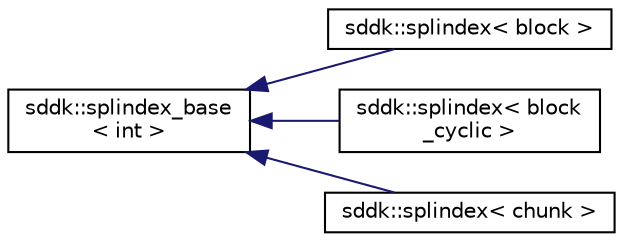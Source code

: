 digraph "Graphical Class Hierarchy"
{
 // INTERACTIVE_SVG=YES
  edge [fontname="Helvetica",fontsize="10",labelfontname="Helvetica",labelfontsize="10"];
  node [fontname="Helvetica",fontsize="10",shape=record];
  rankdir="LR";
  Node1 [label="sddk::splindex_base\l\< int \>",height=0.2,width=0.4,color="black", fillcolor="white", style="filled",URL="$classsddk_1_1splindex__base.html"];
  Node1 -> Node2 [dir="back",color="midnightblue",fontsize="10",style="solid",fontname="Helvetica"];
  Node2 [label="sddk::splindex\< block \>",height=0.2,width=0.4,color="black", fillcolor="white", style="filled",URL="$classsddk_1_1splindex.html"];
  Node1 -> Node3 [dir="back",color="midnightblue",fontsize="10",style="solid",fontname="Helvetica"];
  Node3 [label="sddk::splindex\< block\l_cyclic \>",height=0.2,width=0.4,color="black", fillcolor="white", style="filled",URL="$classsddk_1_1splindex.html"];
  Node1 -> Node4 [dir="back",color="midnightblue",fontsize="10",style="solid",fontname="Helvetica"];
  Node4 [label="sddk::splindex\< chunk \>",height=0.2,width=0.4,color="black", fillcolor="white", style="filled",URL="$classsddk_1_1splindex.html"];
}
